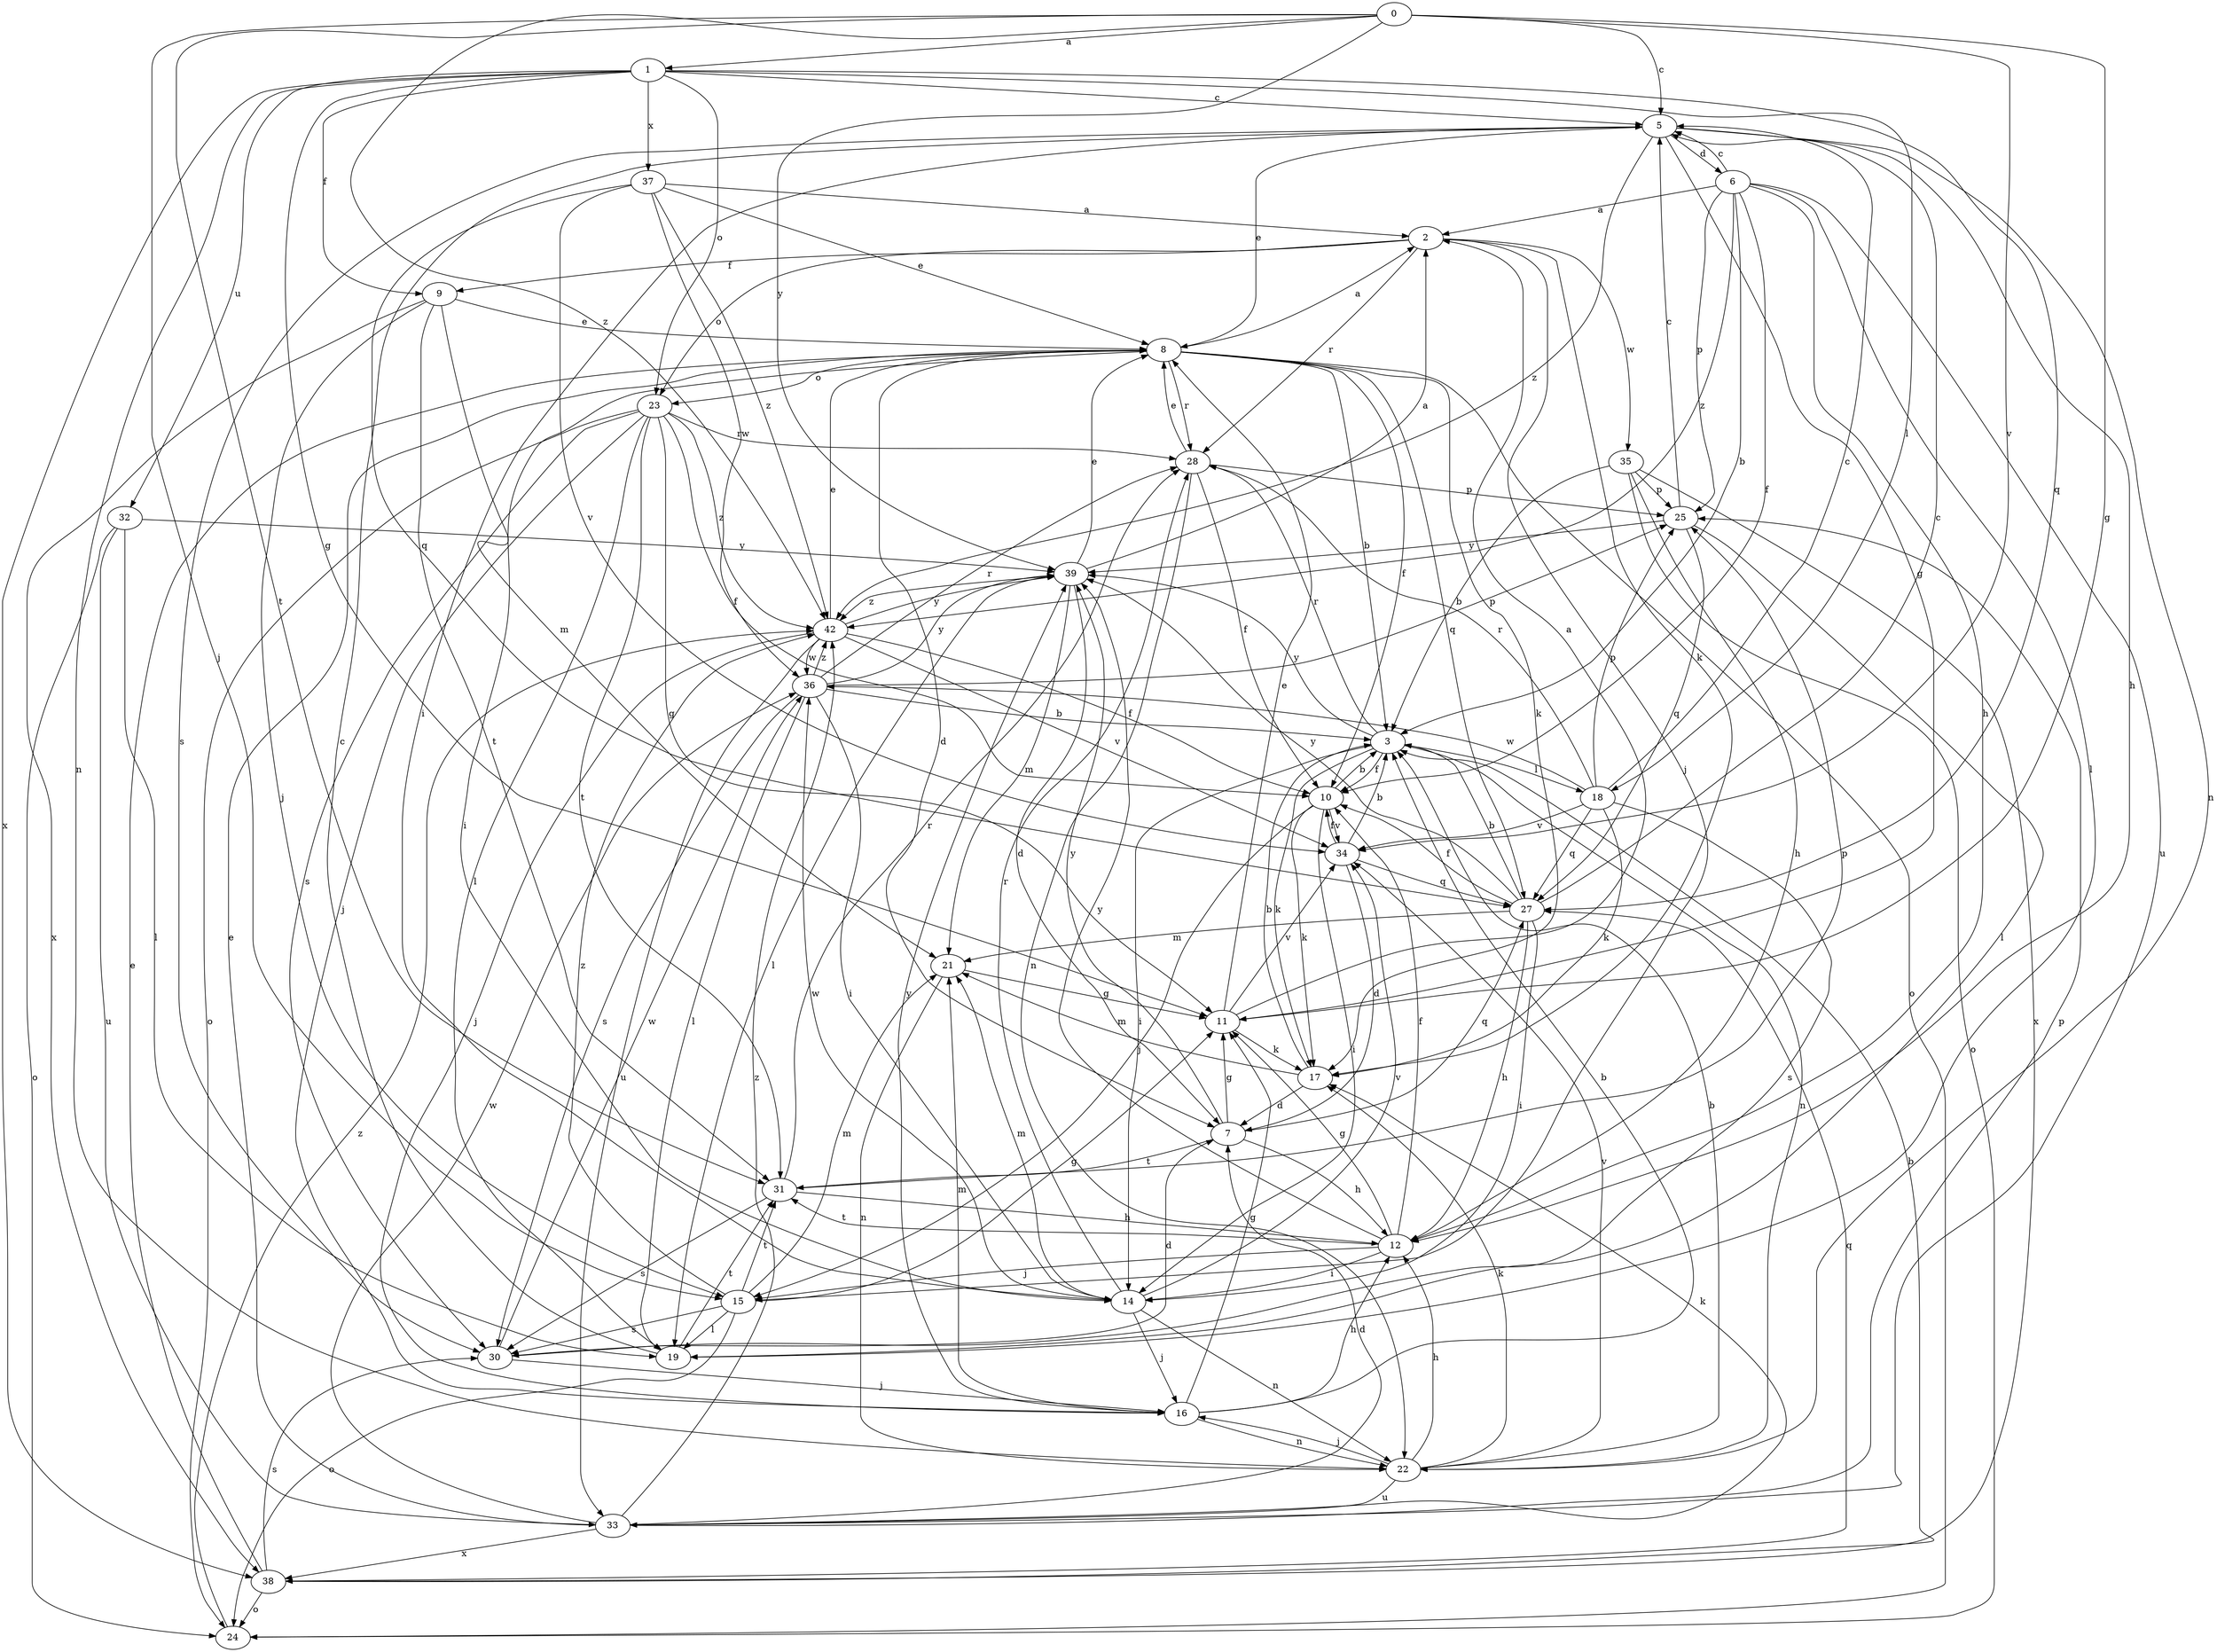 strict digraph  {
0;
1;
2;
3;
5;
6;
7;
8;
9;
10;
11;
12;
14;
15;
16;
17;
18;
19;
21;
22;
23;
24;
25;
27;
28;
30;
31;
32;
33;
34;
35;
36;
37;
38;
39;
42;
0 -> 1  [label=a];
0 -> 5  [label=c];
0 -> 11  [label=g];
0 -> 15  [label=j];
0 -> 31  [label=t];
0 -> 34  [label=v];
0 -> 39  [label=y];
0 -> 42  [label=z];
1 -> 5  [label=c];
1 -> 9  [label=f];
1 -> 11  [label=g];
1 -> 18  [label=l];
1 -> 22  [label=n];
1 -> 23  [label=o];
1 -> 27  [label=q];
1 -> 32  [label=u];
1 -> 37  [label=x];
1 -> 38  [label=x];
2 -> 9  [label=f];
2 -> 15  [label=j];
2 -> 17  [label=k];
2 -> 23  [label=o];
2 -> 28  [label=r];
2 -> 35  [label=w];
3 -> 10  [label=f];
3 -> 14  [label=i];
3 -> 17  [label=k];
3 -> 18  [label=l];
3 -> 22  [label=n];
3 -> 28  [label=r];
3 -> 39  [label=y];
5 -> 6  [label=d];
5 -> 8  [label=e];
5 -> 11  [label=g];
5 -> 12  [label=h];
5 -> 14  [label=i];
5 -> 22  [label=n];
5 -> 30  [label=s];
5 -> 42  [label=z];
6 -> 2  [label=a];
6 -> 3  [label=b];
6 -> 5  [label=c];
6 -> 10  [label=f];
6 -> 12  [label=h];
6 -> 19  [label=l];
6 -> 25  [label=p];
6 -> 33  [label=u];
6 -> 42  [label=z];
7 -> 11  [label=g];
7 -> 12  [label=h];
7 -> 27  [label=q];
7 -> 31  [label=t];
7 -> 39  [label=y];
8 -> 2  [label=a];
8 -> 3  [label=b];
8 -> 7  [label=d];
8 -> 10  [label=f];
8 -> 14  [label=i];
8 -> 17  [label=k];
8 -> 23  [label=o];
8 -> 24  [label=o];
8 -> 27  [label=q];
8 -> 28  [label=r];
9 -> 8  [label=e];
9 -> 15  [label=j];
9 -> 21  [label=m];
9 -> 31  [label=t];
9 -> 38  [label=x];
10 -> 3  [label=b];
10 -> 14  [label=i];
10 -> 15  [label=j];
10 -> 17  [label=k];
10 -> 34  [label=v];
11 -> 2  [label=a];
11 -> 8  [label=e];
11 -> 17  [label=k];
11 -> 34  [label=v];
12 -> 10  [label=f];
12 -> 11  [label=g];
12 -> 14  [label=i];
12 -> 15  [label=j];
12 -> 31  [label=t];
12 -> 39  [label=y];
14 -> 16  [label=j];
14 -> 21  [label=m];
14 -> 22  [label=n];
14 -> 28  [label=r];
14 -> 34  [label=v];
14 -> 36  [label=w];
15 -> 11  [label=g];
15 -> 19  [label=l];
15 -> 21  [label=m];
15 -> 24  [label=o];
15 -> 30  [label=s];
15 -> 31  [label=t];
15 -> 42  [label=z];
16 -> 3  [label=b];
16 -> 11  [label=g];
16 -> 12  [label=h];
16 -> 21  [label=m];
16 -> 22  [label=n];
16 -> 39  [label=y];
17 -> 3  [label=b];
17 -> 7  [label=d];
17 -> 21  [label=m];
18 -> 5  [label=c];
18 -> 17  [label=k];
18 -> 25  [label=p];
18 -> 27  [label=q];
18 -> 28  [label=r];
18 -> 30  [label=s];
18 -> 34  [label=v];
18 -> 36  [label=w];
19 -> 5  [label=c];
19 -> 31  [label=t];
21 -> 11  [label=g];
21 -> 22  [label=n];
22 -> 3  [label=b];
22 -> 12  [label=h];
22 -> 16  [label=j];
22 -> 17  [label=k];
22 -> 33  [label=u];
22 -> 34  [label=v];
23 -> 10  [label=f];
23 -> 11  [label=g];
23 -> 16  [label=j];
23 -> 19  [label=l];
23 -> 24  [label=o];
23 -> 28  [label=r];
23 -> 30  [label=s];
23 -> 31  [label=t];
23 -> 42  [label=z];
24 -> 42  [label=z];
25 -> 5  [label=c];
25 -> 19  [label=l];
25 -> 27  [label=q];
25 -> 39  [label=y];
27 -> 3  [label=b];
27 -> 5  [label=c];
27 -> 10  [label=f];
27 -> 12  [label=h];
27 -> 14  [label=i];
27 -> 21  [label=m];
27 -> 39  [label=y];
28 -> 8  [label=e];
28 -> 10  [label=f];
28 -> 22  [label=n];
28 -> 25  [label=p];
30 -> 7  [label=d];
30 -> 16  [label=j];
30 -> 36  [label=w];
31 -> 12  [label=h];
31 -> 25  [label=p];
31 -> 28  [label=r];
31 -> 30  [label=s];
32 -> 19  [label=l];
32 -> 24  [label=o];
32 -> 33  [label=u];
32 -> 39  [label=y];
33 -> 7  [label=d];
33 -> 8  [label=e];
33 -> 17  [label=k];
33 -> 25  [label=p];
33 -> 36  [label=w];
33 -> 38  [label=x];
33 -> 42  [label=z];
34 -> 3  [label=b];
34 -> 7  [label=d];
34 -> 10  [label=f];
34 -> 27  [label=q];
35 -> 3  [label=b];
35 -> 12  [label=h];
35 -> 24  [label=o];
35 -> 25  [label=p];
35 -> 38  [label=x];
36 -> 3  [label=b];
36 -> 14  [label=i];
36 -> 19  [label=l];
36 -> 25  [label=p];
36 -> 28  [label=r];
36 -> 30  [label=s];
36 -> 39  [label=y];
36 -> 42  [label=z];
37 -> 2  [label=a];
37 -> 8  [label=e];
37 -> 27  [label=q];
37 -> 34  [label=v];
37 -> 36  [label=w];
37 -> 42  [label=z];
38 -> 3  [label=b];
38 -> 8  [label=e];
38 -> 24  [label=o];
38 -> 27  [label=q];
38 -> 30  [label=s];
39 -> 2  [label=a];
39 -> 7  [label=d];
39 -> 8  [label=e];
39 -> 19  [label=l];
39 -> 21  [label=m];
39 -> 42  [label=z];
42 -> 8  [label=e];
42 -> 10  [label=f];
42 -> 16  [label=j];
42 -> 33  [label=u];
42 -> 34  [label=v];
42 -> 36  [label=w];
42 -> 39  [label=y];
}

